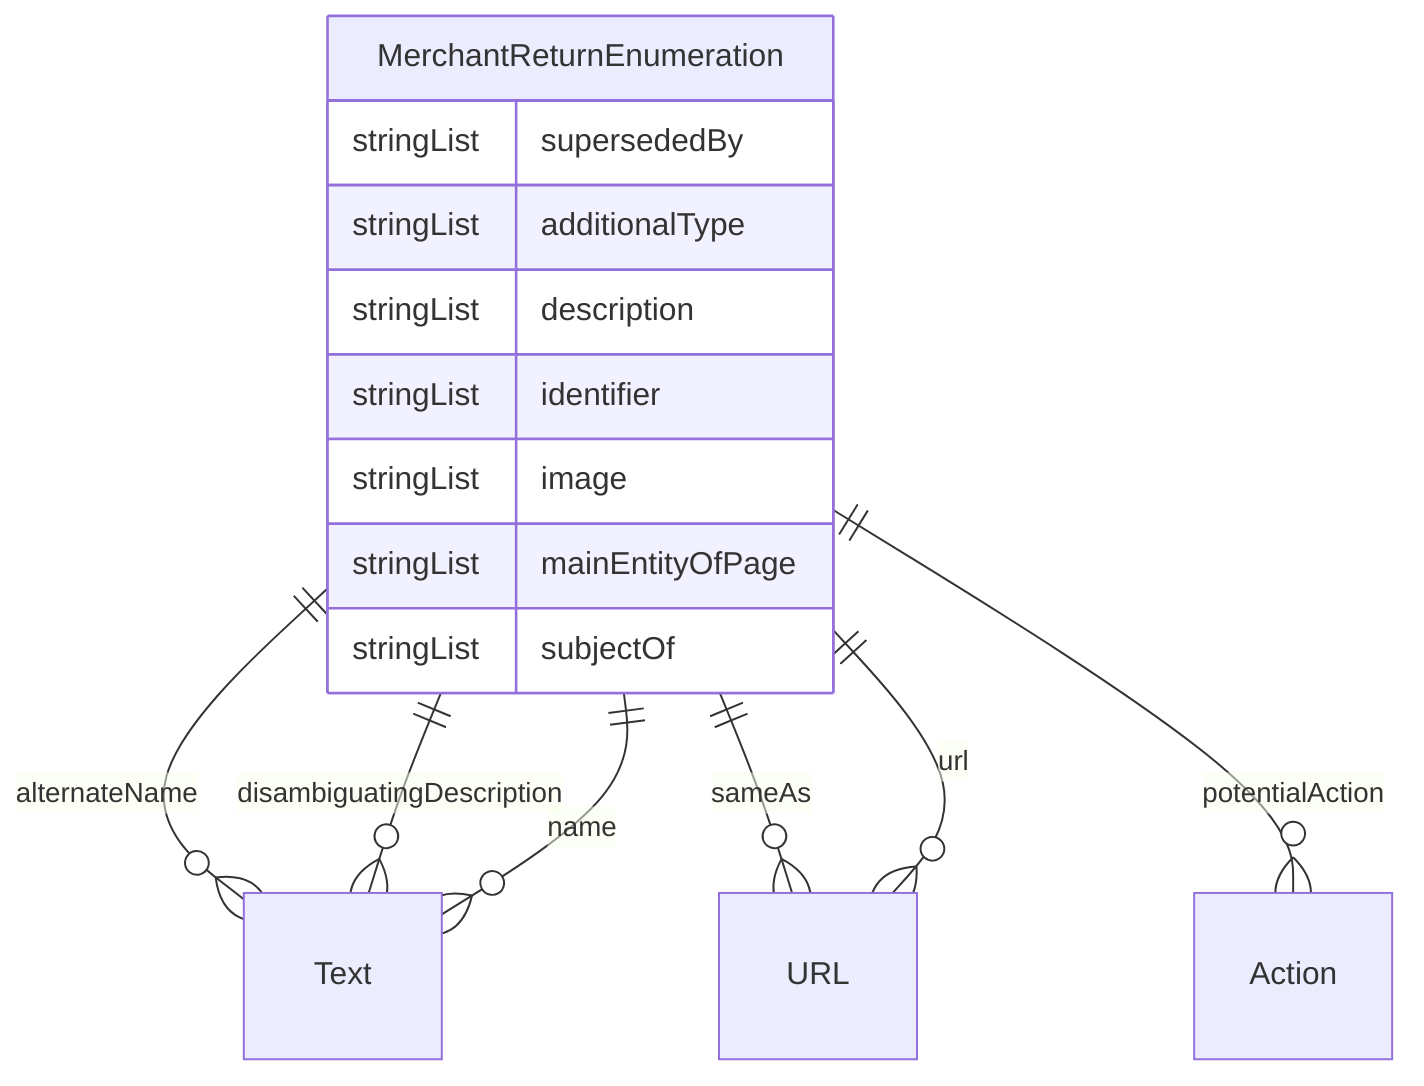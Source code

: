erDiagram
MerchantReturnEnumeration {
    stringList supersededBy  
    stringList additionalType  
    stringList description  
    stringList identifier  
    stringList image  
    stringList mainEntityOfPage  
    stringList subjectOf  
}

MerchantReturnEnumeration ||--}o Text : "alternateName"
MerchantReturnEnumeration ||--}o Text : "disambiguatingDescription"
MerchantReturnEnumeration ||--}o Text : "name"
MerchantReturnEnumeration ||--}o URL : "sameAs"
MerchantReturnEnumeration ||--}o Action : "potentialAction"
MerchantReturnEnumeration ||--}o URL : "url"